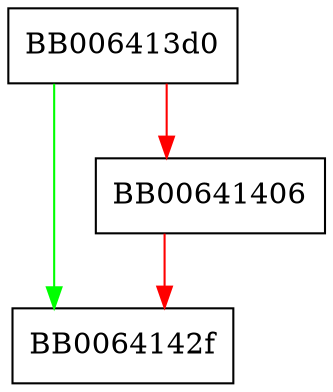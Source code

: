 digraph ossl_sha1 {
  node [shape="box"];
  graph [splines=ortho];
  BB006413d0 -> BB0064142f [color="green"];
  BB006413d0 -> BB00641406 [color="red"];
  BB00641406 -> BB0064142f [color="red"];
}